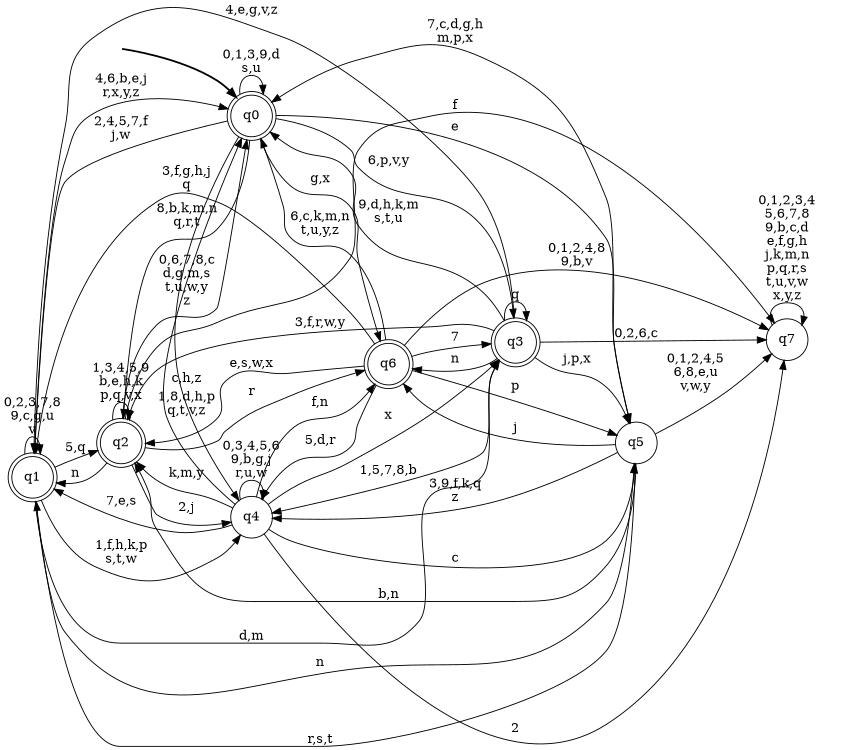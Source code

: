 digraph BlueStar {
__start0 [style = invis, shape = none, label = "", width = 0, height = 0];

rankdir=LR;
size="8,5";

s0 [style="rounded,filled", color="black", fillcolor="white" shape="doublecircle", label="q0"];
s1 [style="rounded,filled", color="black", fillcolor="white" shape="doublecircle", label="q1"];
s2 [style="rounded,filled", color="black", fillcolor="white" shape="doublecircle", label="q2"];
s3 [style="rounded,filled", color="black", fillcolor="white" shape="doublecircle", label="q3"];
s4 [style="filled", color="black", fillcolor="white" shape="circle", label="q4"];
s5 [style="filled", color="black", fillcolor="white" shape="circle", label="q5"];
s6 [style="rounded,filled", color="black", fillcolor="white" shape="doublecircle", label="q6"];
s7 [style="filled", color="black", fillcolor="white" shape="circle", label="q7"];
subgraph cluster_main { 
	graph [pad=".75", ranksep="0.15", nodesep="0.15"];
	 style=invis; 
	__start0 -> s0 [penwidth=2];
}
s0 -> s0 [label="0,1,3,9,d\ns,u"];
s0 -> s1 [label="2,4,5,7,f\nj,w"];
s0 -> s2 [label="8,b,k,m,n\nq,r,t"];
s0 -> s3 [label="6,p,v,y"];
s0 -> s4 [label="c,h,z"];
s0 -> s5 [label="e"];
s0 -> s6 [label="g,x"];
s1 -> s0 [label="4,6,b,e,j\nr,x,y,z"];
s1 -> s1 [label="0,2,3,7,8\n9,c,g,u\nv"];
s1 -> s2 [label="5,q"];
s1 -> s3 [label="d,m"];
s1 -> s4 [label="1,f,h,k,p\ns,t,w"];
s1 -> s5 [label="n"];
s2 -> s0 [label="0,6,7,8,c\nd,g,m,s\nt,u,w,y\nz"];
s2 -> s1 [label="n"];
s2 -> s2 [label="1,3,4,5,9\nb,e,h,k\np,q,v,x"];
s2 -> s4 [label="2,j"];
s2 -> s6 [label="r"];
s2 -> s7 [label="f"];
s3 -> s0 [label="9,d,h,k,m\ns,t,u"];
s3 -> s1 [label="4,e,g,v,z"];
s3 -> s2 [label="3,f,r,w,y"];
s3 -> s3 [label="q"];
s3 -> s4 [label="1,5,7,8,b"];
s3 -> s5 [label="j,p,x"];
s3 -> s6 [label="n"];
s3 -> s7 [label="0,2,6,c"];
s4 -> s0 [label="1,8,d,h,p\nq,t,v,z"];
s4 -> s1 [label="7,e,s"];
s4 -> s2 [label="k,m,y"];
s4 -> s3 [label="x"];
s4 -> s4 [label="0,3,4,5,6\n9,b,g,j\nr,u,w"];
s4 -> s5 [label="c"];
s4 -> s6 [label="f,n"];
s4 -> s7 [label="2"];
s5 -> s0 [label="7,c,d,g,h\nm,p,x"];
s5 -> s1 [label="r,s,t"];
s5 -> s2 [label="b,n"];
s5 -> s4 [label="3,9,f,k,q\nz"];
s5 -> s6 [label="j"];
s5 -> s7 [label="0,1,2,4,5\n6,8,e,u\nv,w,y"];
s6 -> s0 [label="6,c,k,m,n\nt,u,y,z"];
s6 -> s1 [label="3,f,g,h,j\nq"];
s6 -> s2 [label="e,s,w,x"];
s6 -> s3 [label="7"];
s6 -> s4 [label="5,d,r"];
s6 -> s5 [label="p"];
s6 -> s7 [label="0,1,2,4,8\n9,b,v"];
s7 -> s7 [label="0,1,2,3,4\n5,6,7,8\n9,b,c,d\ne,f,g,h\nj,k,m,n\np,q,r,s\nt,u,v,w\nx,y,z"];

}